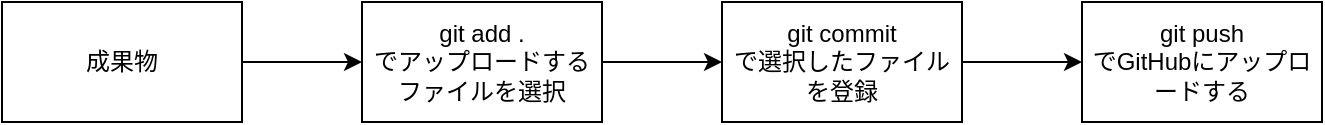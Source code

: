 <mxfile>
    <diagram id="bVY3WOHXbMkvMMgbW9FC" name="Page-1">
        <mxGraphModel dx="1060" dy="292" grid="1" gridSize="10" guides="1" tooltips="1" connect="1" arrows="1" fold="1" page="1" pageScale="1" pageWidth="850" pageHeight="1100" math="0" shadow="0">
            <root>
                <mxCell id="0"/>
                <mxCell id="1" parent="0"/>
                <mxCell id="4" style="edgeStyle=none;html=1;entryX=0;entryY=0.5;entryDx=0;entryDy=0;" edge="1" parent="1" source="2" target="3">
                    <mxGeometry relative="1" as="geometry">
                        <mxPoint x="280" y="120" as="targetPoint"/>
                    </mxGeometry>
                </mxCell>
                <mxCell id="2" value="成果物" style="whiteSpace=wrap;html=1;" vertex="1" parent="1">
                    <mxGeometry x="80" y="90" width="120" height="60" as="geometry"/>
                </mxCell>
                <mxCell id="8" style="edgeStyle=none;html=1;entryX=0;entryY=0.5;entryDx=0;entryDy=0;" edge="1" parent="1" source="3" target="7">
                    <mxGeometry relative="1" as="geometry"/>
                </mxCell>
                <mxCell id="3" value="git add . &lt;br&gt;でアップロードするファイルを選択" style="whiteSpace=wrap;html=1;" vertex="1" parent="1">
                    <mxGeometry x="260" y="90" width="120" height="60" as="geometry"/>
                </mxCell>
                <mxCell id="10" style="edgeStyle=none;html=1;exitX=1;exitY=0.5;exitDx=0;exitDy=0;" edge="1" parent="1" source="7" target="9">
                    <mxGeometry relative="1" as="geometry"/>
                </mxCell>
                <mxCell id="7" value="git commit&lt;br&gt;で選択したファイルを登録" style="whiteSpace=wrap;html=1;" vertex="1" parent="1">
                    <mxGeometry x="440" y="90" width="120" height="60" as="geometry"/>
                </mxCell>
                <mxCell id="9" value="git push&lt;br&gt;でGitHubにアップロードする" style="whiteSpace=wrap;html=1;" vertex="1" parent="1">
                    <mxGeometry x="620" y="90" width="120" height="60" as="geometry"/>
                </mxCell>
            </root>
        </mxGraphModel>
    </diagram>
</mxfile>